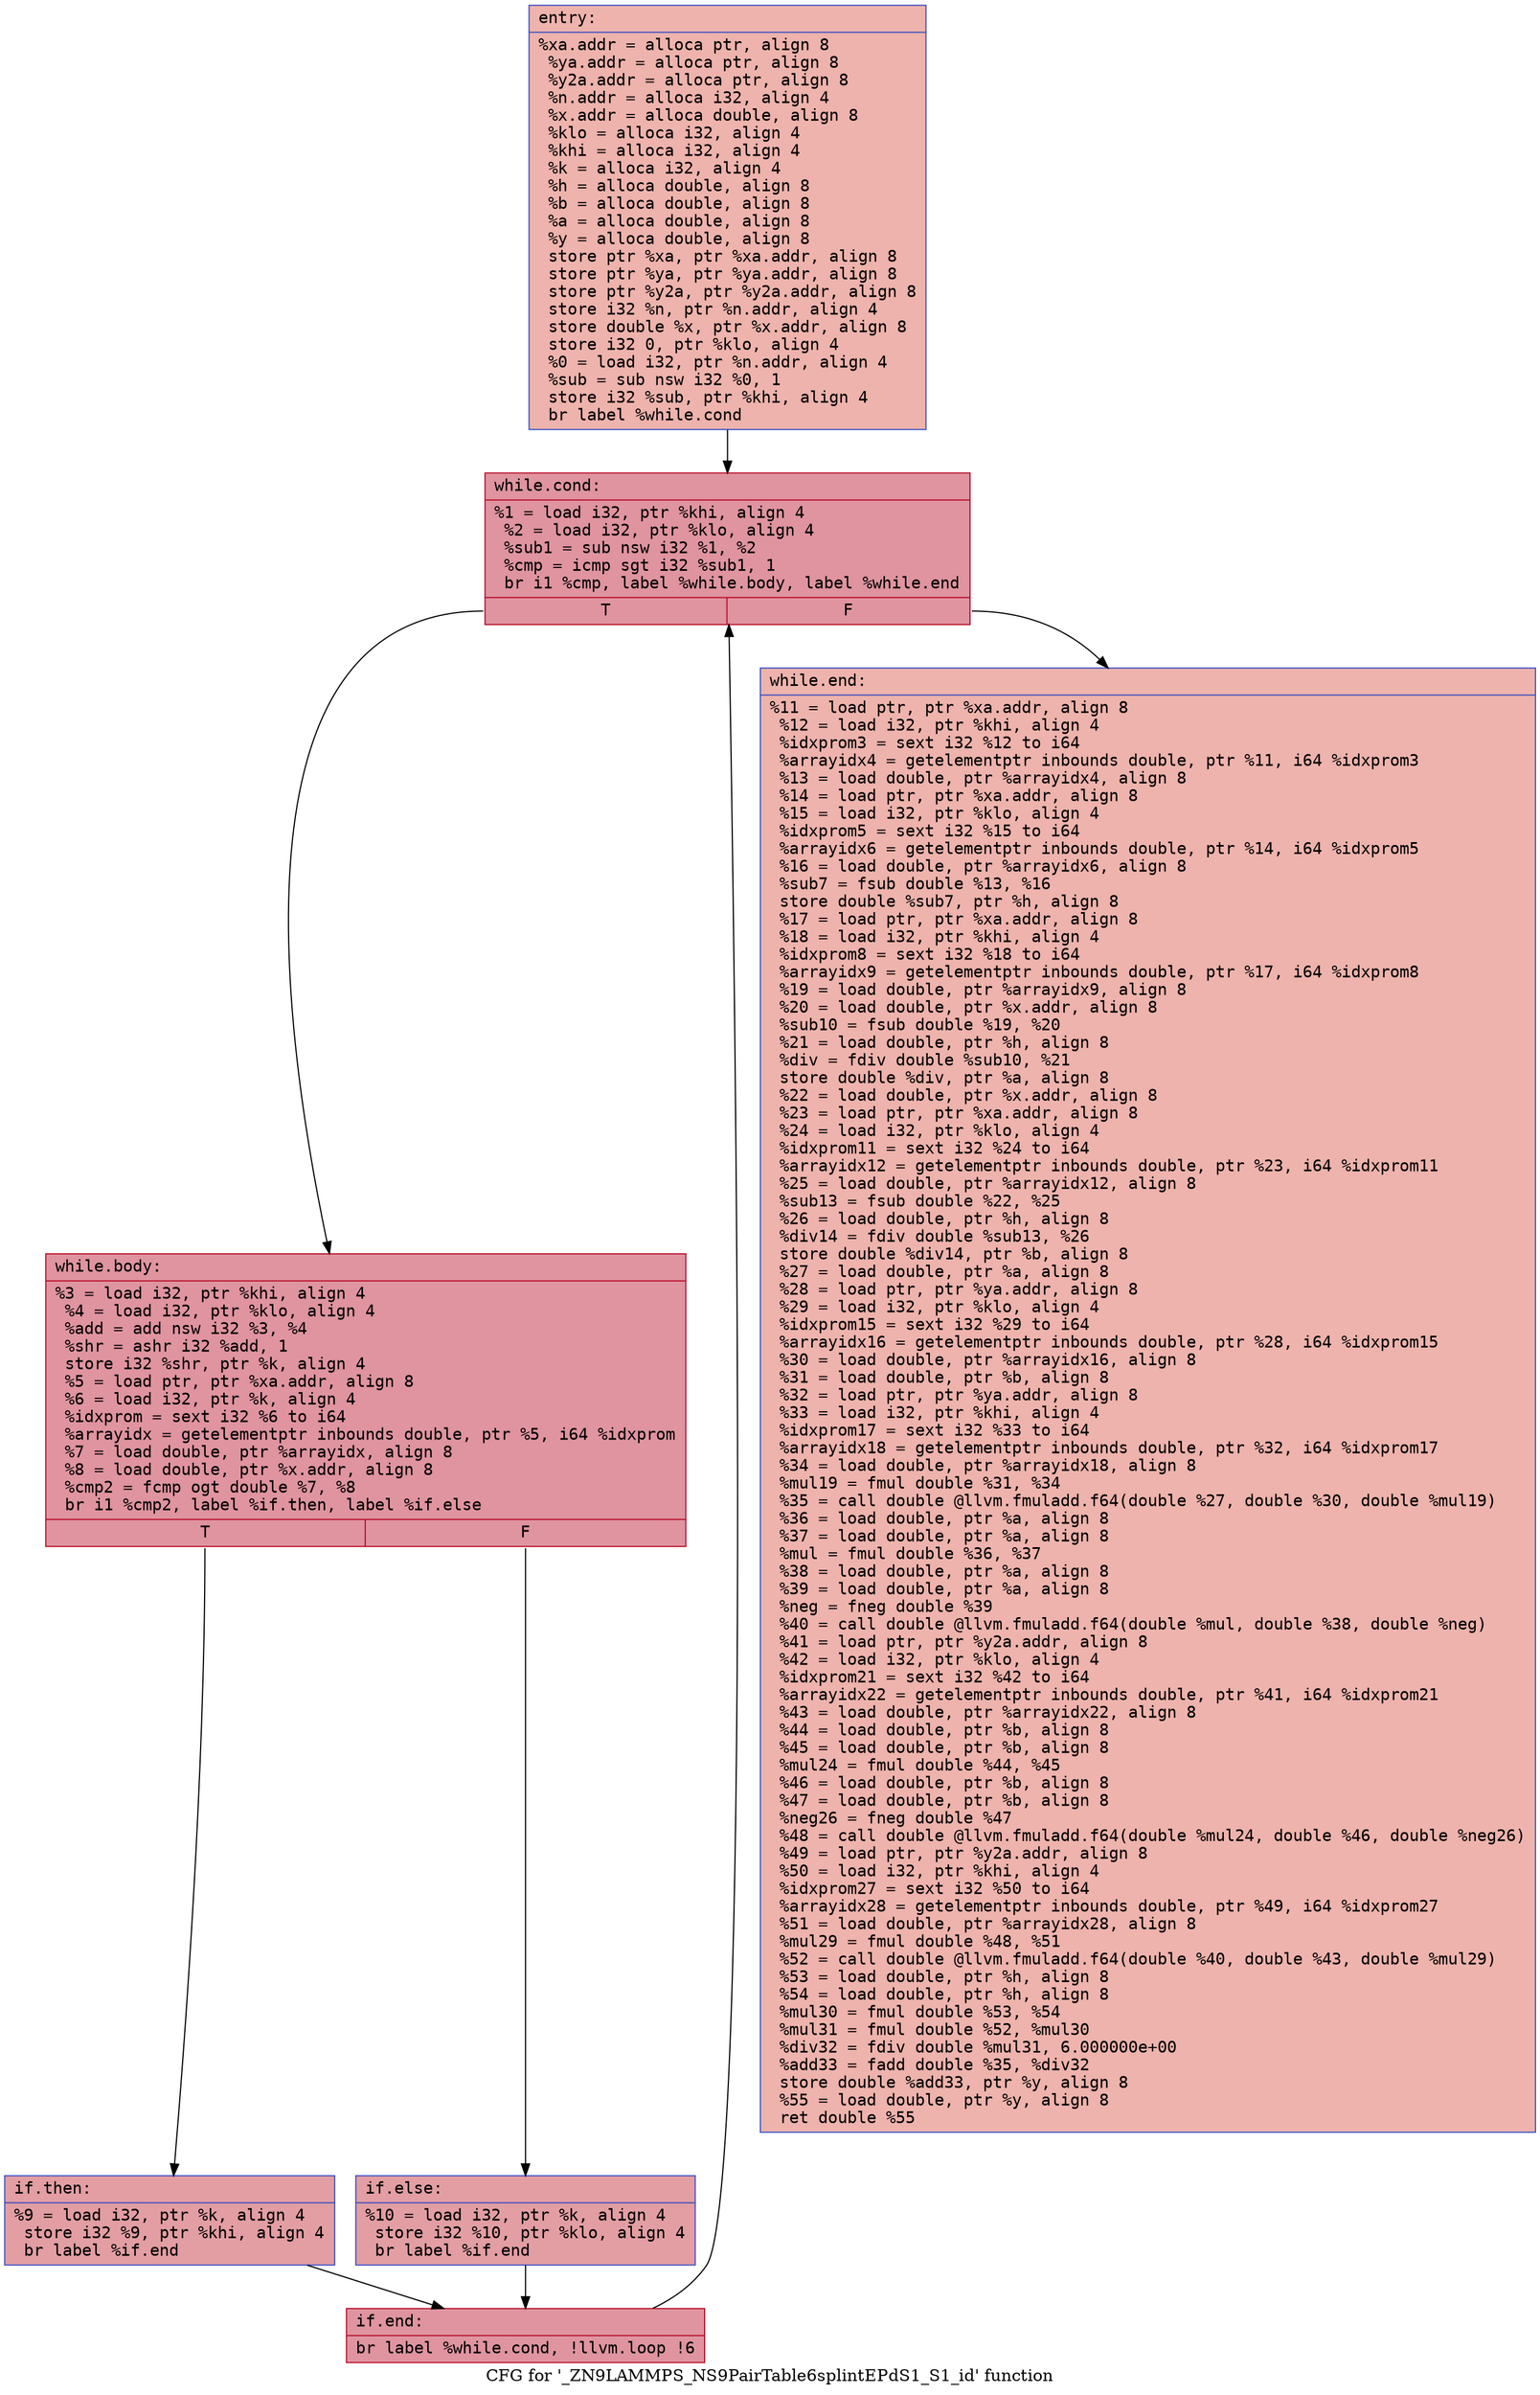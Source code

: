 digraph "CFG for '_ZN9LAMMPS_NS9PairTable6splintEPdS1_S1_id' function" {
	label="CFG for '_ZN9LAMMPS_NS9PairTable6splintEPdS1_S1_id' function";

	Node0x55f58a3bd510 [shape=record,color="#3d50c3ff", style=filled, fillcolor="#d6524470" fontname="Courier",label="{entry:\l|  %xa.addr = alloca ptr, align 8\l  %ya.addr = alloca ptr, align 8\l  %y2a.addr = alloca ptr, align 8\l  %n.addr = alloca i32, align 4\l  %x.addr = alloca double, align 8\l  %klo = alloca i32, align 4\l  %khi = alloca i32, align 4\l  %k = alloca i32, align 4\l  %h = alloca double, align 8\l  %b = alloca double, align 8\l  %a = alloca double, align 8\l  %y = alloca double, align 8\l  store ptr %xa, ptr %xa.addr, align 8\l  store ptr %ya, ptr %ya.addr, align 8\l  store ptr %y2a, ptr %y2a.addr, align 8\l  store i32 %n, ptr %n.addr, align 4\l  store double %x, ptr %x.addr, align 8\l  store i32 0, ptr %klo, align 4\l  %0 = load i32, ptr %n.addr, align 4\l  %sub = sub nsw i32 %0, 1\l  store i32 %sub, ptr %khi, align 4\l  br label %while.cond\l}"];
	Node0x55f58a3bd510 -> Node0x55f58a3be630[tooltip="entry -> while.cond\nProbability 100.00%" ];
	Node0x55f58a3be630 [shape=record,color="#b70d28ff", style=filled, fillcolor="#b70d2870" fontname="Courier",label="{while.cond:\l|  %1 = load i32, ptr %khi, align 4\l  %2 = load i32, ptr %klo, align 4\l  %sub1 = sub nsw i32 %1, %2\l  %cmp = icmp sgt i32 %sub1, 1\l  br i1 %cmp, label %while.body, label %while.end\l|{<s0>T|<s1>F}}"];
	Node0x55f58a3be630:s0 -> Node0x55f58a3be980[tooltip="while.cond -> while.body\nProbability 96.88%" ];
	Node0x55f58a3be630:s1 -> Node0x55f58a3bea00[tooltip="while.cond -> while.end\nProbability 3.12%" ];
	Node0x55f58a3be980 [shape=record,color="#b70d28ff", style=filled, fillcolor="#b70d2870" fontname="Courier",label="{while.body:\l|  %3 = load i32, ptr %khi, align 4\l  %4 = load i32, ptr %klo, align 4\l  %add = add nsw i32 %3, %4\l  %shr = ashr i32 %add, 1\l  store i32 %shr, ptr %k, align 4\l  %5 = load ptr, ptr %xa.addr, align 8\l  %6 = load i32, ptr %k, align 4\l  %idxprom = sext i32 %6 to i64\l  %arrayidx = getelementptr inbounds double, ptr %5, i64 %idxprom\l  %7 = load double, ptr %arrayidx, align 8\l  %8 = load double, ptr %x.addr, align 8\l  %cmp2 = fcmp ogt double %7, %8\l  br i1 %cmp2, label %if.then, label %if.else\l|{<s0>T|<s1>F}}"];
	Node0x55f58a3be980:s0 -> Node0x55f58a3bdd30[tooltip="while.body -> if.then\nProbability 50.00%" ];
	Node0x55f58a3be980:s1 -> Node0x55f58a3bf430[tooltip="while.body -> if.else\nProbability 50.00%" ];
	Node0x55f58a3bdd30 [shape=record,color="#3d50c3ff", style=filled, fillcolor="#be242e70" fontname="Courier",label="{if.then:\l|  %9 = load i32, ptr %k, align 4\l  store i32 %9, ptr %khi, align 4\l  br label %if.end\l}"];
	Node0x55f58a3bdd30 -> Node0x55f58a3bf670[tooltip="if.then -> if.end\nProbability 100.00%" ];
	Node0x55f58a3bf430 [shape=record,color="#3d50c3ff", style=filled, fillcolor="#be242e70" fontname="Courier",label="{if.else:\l|  %10 = load i32, ptr %k, align 4\l  store i32 %10, ptr %klo, align 4\l  br label %if.end\l}"];
	Node0x55f58a3bf430 -> Node0x55f58a3bf670[tooltip="if.else -> if.end\nProbability 100.00%" ];
	Node0x55f58a3bf670 [shape=record,color="#b70d28ff", style=filled, fillcolor="#b70d2870" fontname="Courier",label="{if.end:\l|  br label %while.cond, !llvm.loop !6\l}"];
	Node0x55f58a3bf670 -> Node0x55f58a3be630[tooltip="if.end -> while.cond\nProbability 100.00%" ];
	Node0x55f58a3bea00 [shape=record,color="#3d50c3ff", style=filled, fillcolor="#d6524470" fontname="Courier",label="{while.end:\l|  %11 = load ptr, ptr %xa.addr, align 8\l  %12 = load i32, ptr %khi, align 4\l  %idxprom3 = sext i32 %12 to i64\l  %arrayidx4 = getelementptr inbounds double, ptr %11, i64 %idxprom3\l  %13 = load double, ptr %arrayidx4, align 8\l  %14 = load ptr, ptr %xa.addr, align 8\l  %15 = load i32, ptr %klo, align 4\l  %idxprom5 = sext i32 %15 to i64\l  %arrayidx6 = getelementptr inbounds double, ptr %14, i64 %idxprom5\l  %16 = load double, ptr %arrayidx6, align 8\l  %sub7 = fsub double %13, %16\l  store double %sub7, ptr %h, align 8\l  %17 = load ptr, ptr %xa.addr, align 8\l  %18 = load i32, ptr %khi, align 4\l  %idxprom8 = sext i32 %18 to i64\l  %arrayidx9 = getelementptr inbounds double, ptr %17, i64 %idxprom8\l  %19 = load double, ptr %arrayidx9, align 8\l  %20 = load double, ptr %x.addr, align 8\l  %sub10 = fsub double %19, %20\l  %21 = load double, ptr %h, align 8\l  %div = fdiv double %sub10, %21\l  store double %div, ptr %a, align 8\l  %22 = load double, ptr %x.addr, align 8\l  %23 = load ptr, ptr %xa.addr, align 8\l  %24 = load i32, ptr %klo, align 4\l  %idxprom11 = sext i32 %24 to i64\l  %arrayidx12 = getelementptr inbounds double, ptr %23, i64 %idxprom11\l  %25 = load double, ptr %arrayidx12, align 8\l  %sub13 = fsub double %22, %25\l  %26 = load double, ptr %h, align 8\l  %div14 = fdiv double %sub13, %26\l  store double %div14, ptr %b, align 8\l  %27 = load double, ptr %a, align 8\l  %28 = load ptr, ptr %ya.addr, align 8\l  %29 = load i32, ptr %klo, align 4\l  %idxprom15 = sext i32 %29 to i64\l  %arrayidx16 = getelementptr inbounds double, ptr %28, i64 %idxprom15\l  %30 = load double, ptr %arrayidx16, align 8\l  %31 = load double, ptr %b, align 8\l  %32 = load ptr, ptr %ya.addr, align 8\l  %33 = load i32, ptr %khi, align 4\l  %idxprom17 = sext i32 %33 to i64\l  %arrayidx18 = getelementptr inbounds double, ptr %32, i64 %idxprom17\l  %34 = load double, ptr %arrayidx18, align 8\l  %mul19 = fmul double %31, %34\l  %35 = call double @llvm.fmuladd.f64(double %27, double %30, double %mul19)\l  %36 = load double, ptr %a, align 8\l  %37 = load double, ptr %a, align 8\l  %mul = fmul double %36, %37\l  %38 = load double, ptr %a, align 8\l  %39 = load double, ptr %a, align 8\l  %neg = fneg double %39\l  %40 = call double @llvm.fmuladd.f64(double %mul, double %38, double %neg)\l  %41 = load ptr, ptr %y2a.addr, align 8\l  %42 = load i32, ptr %klo, align 4\l  %idxprom21 = sext i32 %42 to i64\l  %arrayidx22 = getelementptr inbounds double, ptr %41, i64 %idxprom21\l  %43 = load double, ptr %arrayidx22, align 8\l  %44 = load double, ptr %b, align 8\l  %45 = load double, ptr %b, align 8\l  %mul24 = fmul double %44, %45\l  %46 = load double, ptr %b, align 8\l  %47 = load double, ptr %b, align 8\l  %neg26 = fneg double %47\l  %48 = call double @llvm.fmuladd.f64(double %mul24, double %46, double %neg26)\l  %49 = load ptr, ptr %y2a.addr, align 8\l  %50 = load i32, ptr %khi, align 4\l  %idxprom27 = sext i32 %50 to i64\l  %arrayidx28 = getelementptr inbounds double, ptr %49, i64 %idxprom27\l  %51 = load double, ptr %arrayidx28, align 8\l  %mul29 = fmul double %48, %51\l  %52 = call double @llvm.fmuladd.f64(double %40, double %43, double %mul29)\l  %53 = load double, ptr %h, align 8\l  %54 = load double, ptr %h, align 8\l  %mul30 = fmul double %53, %54\l  %mul31 = fmul double %52, %mul30\l  %div32 = fdiv double %mul31, 6.000000e+00\l  %add33 = fadd double %35, %div32\l  store double %add33, ptr %y, align 8\l  %55 = load double, ptr %y, align 8\l  ret double %55\l}"];
}
